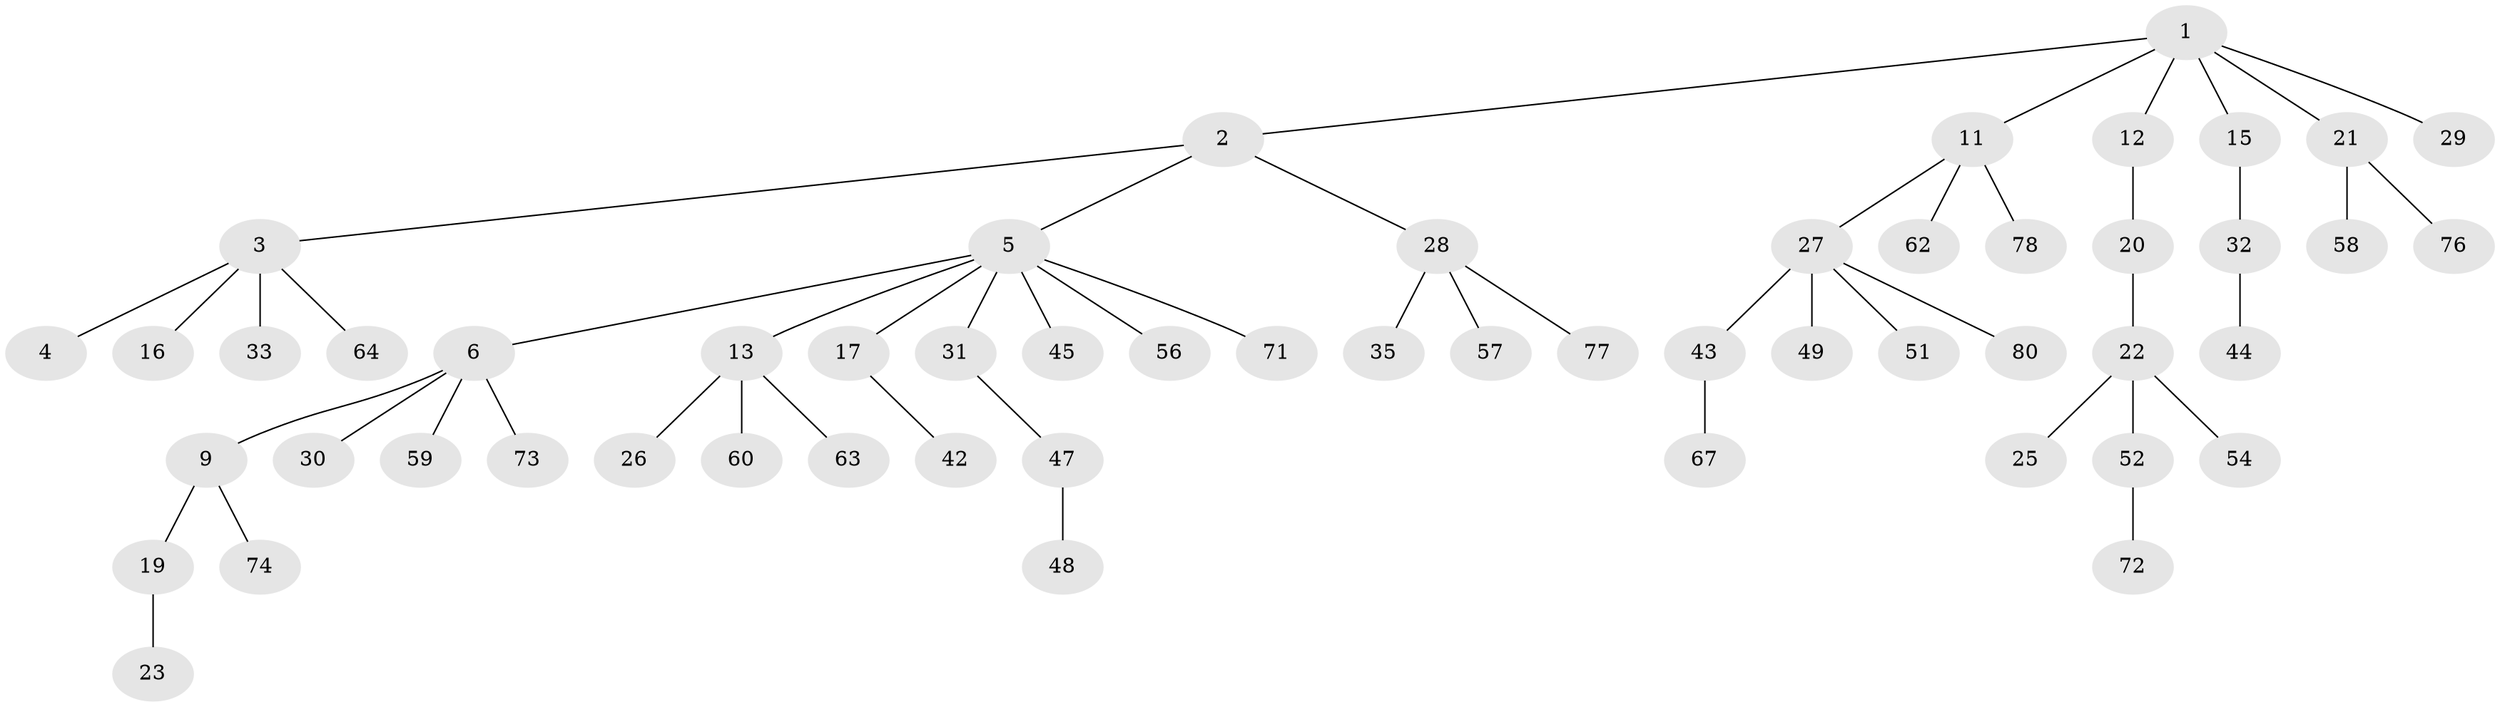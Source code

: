 // Generated by graph-tools (version 1.1) at 2025/24/03/03/25 07:24:06]
// undirected, 55 vertices, 54 edges
graph export_dot {
graph [start="1"]
  node [color=gray90,style=filled];
  1 [super="+40"];
  2;
  3 [super="+8"];
  4;
  5 [super="+10"];
  6 [super="+7"];
  9 [super="+14"];
  11 [super="+38"];
  12;
  13 [super="+24"];
  15;
  16;
  17 [super="+18"];
  19;
  20 [super="+55"];
  21 [super="+53"];
  22 [super="+36"];
  23 [super="+50"];
  25;
  26;
  27 [super="+41"];
  28 [super="+69"];
  29;
  30 [super="+34"];
  31 [super="+39"];
  32 [super="+37"];
  33;
  35;
  42;
  43 [super="+66"];
  44 [super="+61"];
  45 [super="+46"];
  47 [super="+75"];
  48 [super="+65"];
  49;
  51;
  52;
  54 [super="+79"];
  56 [super="+70"];
  57;
  58;
  59;
  60;
  62 [super="+68"];
  63;
  64;
  67;
  71;
  72;
  73;
  74;
  76;
  77;
  78;
  80;
  1 -- 2;
  1 -- 11;
  1 -- 12;
  1 -- 15;
  1 -- 21;
  1 -- 29;
  2 -- 3;
  2 -- 5;
  2 -- 28;
  3 -- 4;
  3 -- 16;
  3 -- 33;
  3 -- 64;
  5 -- 6;
  5 -- 17;
  5 -- 56;
  5 -- 71;
  5 -- 13;
  5 -- 45;
  5 -- 31;
  6 -- 59;
  6 -- 73;
  6 -- 9;
  6 -- 30;
  9 -- 19;
  9 -- 74;
  11 -- 27;
  11 -- 62;
  11 -- 78;
  12 -- 20;
  13 -- 26;
  13 -- 60;
  13 -- 63;
  15 -- 32;
  17 -- 42;
  19 -- 23;
  20 -- 22;
  21 -- 58;
  21 -- 76;
  22 -- 25;
  22 -- 54;
  22 -- 52;
  27 -- 43;
  27 -- 51;
  27 -- 80;
  27 -- 49;
  28 -- 35;
  28 -- 57;
  28 -- 77;
  31 -- 47;
  32 -- 44;
  43 -- 67;
  47 -- 48;
  52 -- 72;
}
